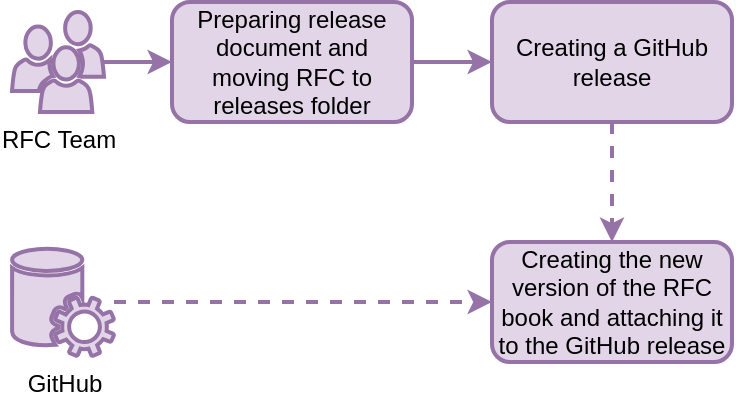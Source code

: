 <mxfile version="15.4.0" type="device"><diagram id="SogmpPWy1MYhfKQRfAua" name="Page-1"><mxGraphModel dx="1326" dy="798" grid="1" gridSize="10" guides="1" tooltips="1" connect="1" arrows="1" fold="1" page="1" pageScale="1" pageWidth="850" pageHeight="1100" math="0" shadow="0"><root><mxCell id="0"/><mxCell id="1" parent="0"/><mxCell id="xA709hA4eqsfr-8p6Abl-5" style="edgeStyle=orthogonalEdgeStyle;rounded=0;orthogonalLoop=1;jettySize=auto;html=1;fillColor=#e1d5e7;strokeColor=#9673a6;strokeWidth=2;" parent="1" source="xA709hA4eqsfr-8p6Abl-1" target="xA709hA4eqsfr-8p6Abl-3" edge="1"><mxGeometry relative="1" as="geometry"/></mxCell><mxCell id="xA709hA4eqsfr-8p6Abl-1" value="Preparing release document and moving RFC to releases folder" style="rounded=1;whiteSpace=wrap;html=1;fillColor=#e1d5e7;strokeColor=#9673a6;strokeWidth=2;" parent="1" vertex="1"><mxGeometry x="120" y="40" width="120" height="60" as="geometry"/></mxCell><mxCell id="xA709hA4eqsfr-8p6Abl-4" style="edgeStyle=orthogonalEdgeStyle;rounded=0;orthogonalLoop=1;jettySize=auto;html=1;fillColor=#e1d5e7;strokeColor=#9673a6;strokeWidth=2;" parent="1" source="xA709hA4eqsfr-8p6Abl-2" target="xA709hA4eqsfr-8p6Abl-1" edge="1"><mxGeometry relative="1" as="geometry"/></mxCell><mxCell id="xA709hA4eqsfr-8p6Abl-2" value="RFC Team" style="pointerEvents=1;shadow=0;dashed=0;html=1;strokeColor=#9673a6;fillColor=#e1d5e7;labelPosition=center;verticalLabelPosition=bottom;verticalAlign=top;outlineConnect=0;align=center;shape=mxgraph.office.users.users;strokeWidth=2;" parent="1" vertex="1"><mxGeometry x="40" y="45" width="46" height="50" as="geometry"/></mxCell><mxCell id="xA709hA4eqsfr-8p6Abl-15" style="edgeStyle=orthogonalEdgeStyle;rounded=0;orthogonalLoop=1;jettySize=auto;html=1;dashed=1;fillColor=#e1d5e7;strokeColor=#9673a6;strokeWidth=2;" parent="1" source="xA709hA4eqsfr-8p6Abl-3" target="xA709hA4eqsfr-8p6Abl-7" edge="1"><mxGeometry relative="1" as="geometry"/></mxCell><mxCell id="xA709hA4eqsfr-8p6Abl-3" value="Creating a GitHub release" style="rounded=1;whiteSpace=wrap;html=1;fillColor=#e1d5e7;strokeColor=#9673a6;strokeWidth=2;" parent="1" vertex="1"><mxGeometry x="280" y="40" width="120" height="60" as="geometry"/></mxCell><mxCell id="xA709hA4eqsfr-8p6Abl-8" style="edgeStyle=orthogonalEdgeStyle;rounded=0;orthogonalLoop=1;jettySize=auto;html=1;dashed=1;fillColor=#e1d5e7;strokeColor=#9673a6;strokeWidth=2;" parent="1" source="xA709hA4eqsfr-8p6Abl-6" target="xA709hA4eqsfr-8p6Abl-7" edge="1"><mxGeometry relative="1" as="geometry"/></mxCell><mxCell id="xA709hA4eqsfr-8p6Abl-6" value="GitHub" style="pointerEvents=1;shadow=0;dashed=0;html=1;strokeColor=#9673a6;fillColor=#e1d5e7;labelPosition=center;verticalLabelPosition=bottom;verticalAlign=top;outlineConnect=0;align=center;shape=mxgraph.office.services.central_management_service;strokeWidth=2;" parent="1" vertex="1"><mxGeometry x="40" y="163" width="51" height="54" as="geometry"/></mxCell><mxCell id="xA709hA4eqsfr-8p6Abl-7" value="Creating the new version of the RFC book and attaching it to the GitHub release" style="rounded=1;whiteSpace=wrap;html=1;fillColor=#e1d5e7;strokeColor=#9673a6;strokeWidth=2;" parent="1" vertex="1"><mxGeometry x="280" y="160" width="120" height="60" as="geometry"/></mxCell></root></mxGraphModel></diagram></mxfile>
